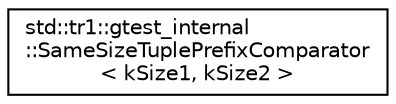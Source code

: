 digraph "クラス階層図"
{
  edge [fontname="Helvetica",fontsize="10",labelfontname="Helvetica",labelfontsize="10"];
  node [fontname="Helvetica",fontsize="10",shape=record];
  rankdir="LR";
  Node0 [label="std::tr1::gtest_internal\l::SameSizeTuplePrefixComparator\l\< kSize1, kSize2 \>",height=0.2,width=0.4,color="black", fillcolor="white", style="filled",URL="$d7/d73/structstd_1_1tr1_1_1gtest__internal_1_1_same_size_tuple_prefix_comparator.html"];
}
